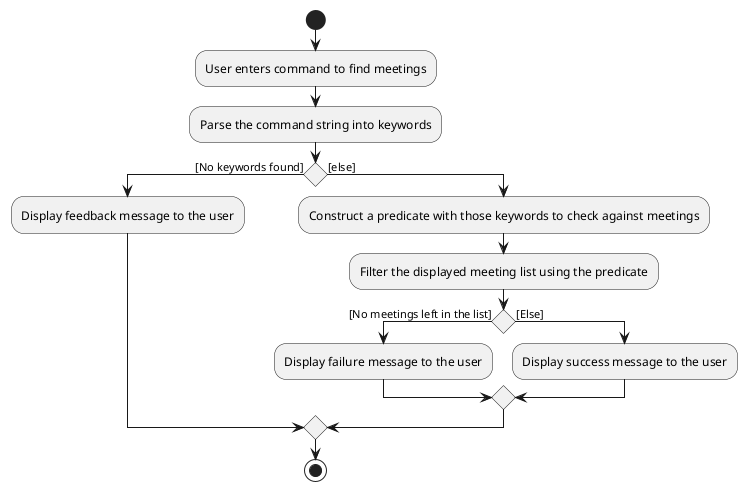 @startuml
start
:User enters command to find meetings;

:Parse the command string into keywords;

if () then ([No keywords found])
    :Display feedback message to the user;
else ([else])
    :Construct a predicate with those keywords to check against meetings;
    :Filter the displayed meeting list using the predicate;
    if () then ([No meetings left in the list])
        :Display failure message to the user;
    else ([Else])
        :Display success message to the user;
    endif
endif
stop
@enduml
